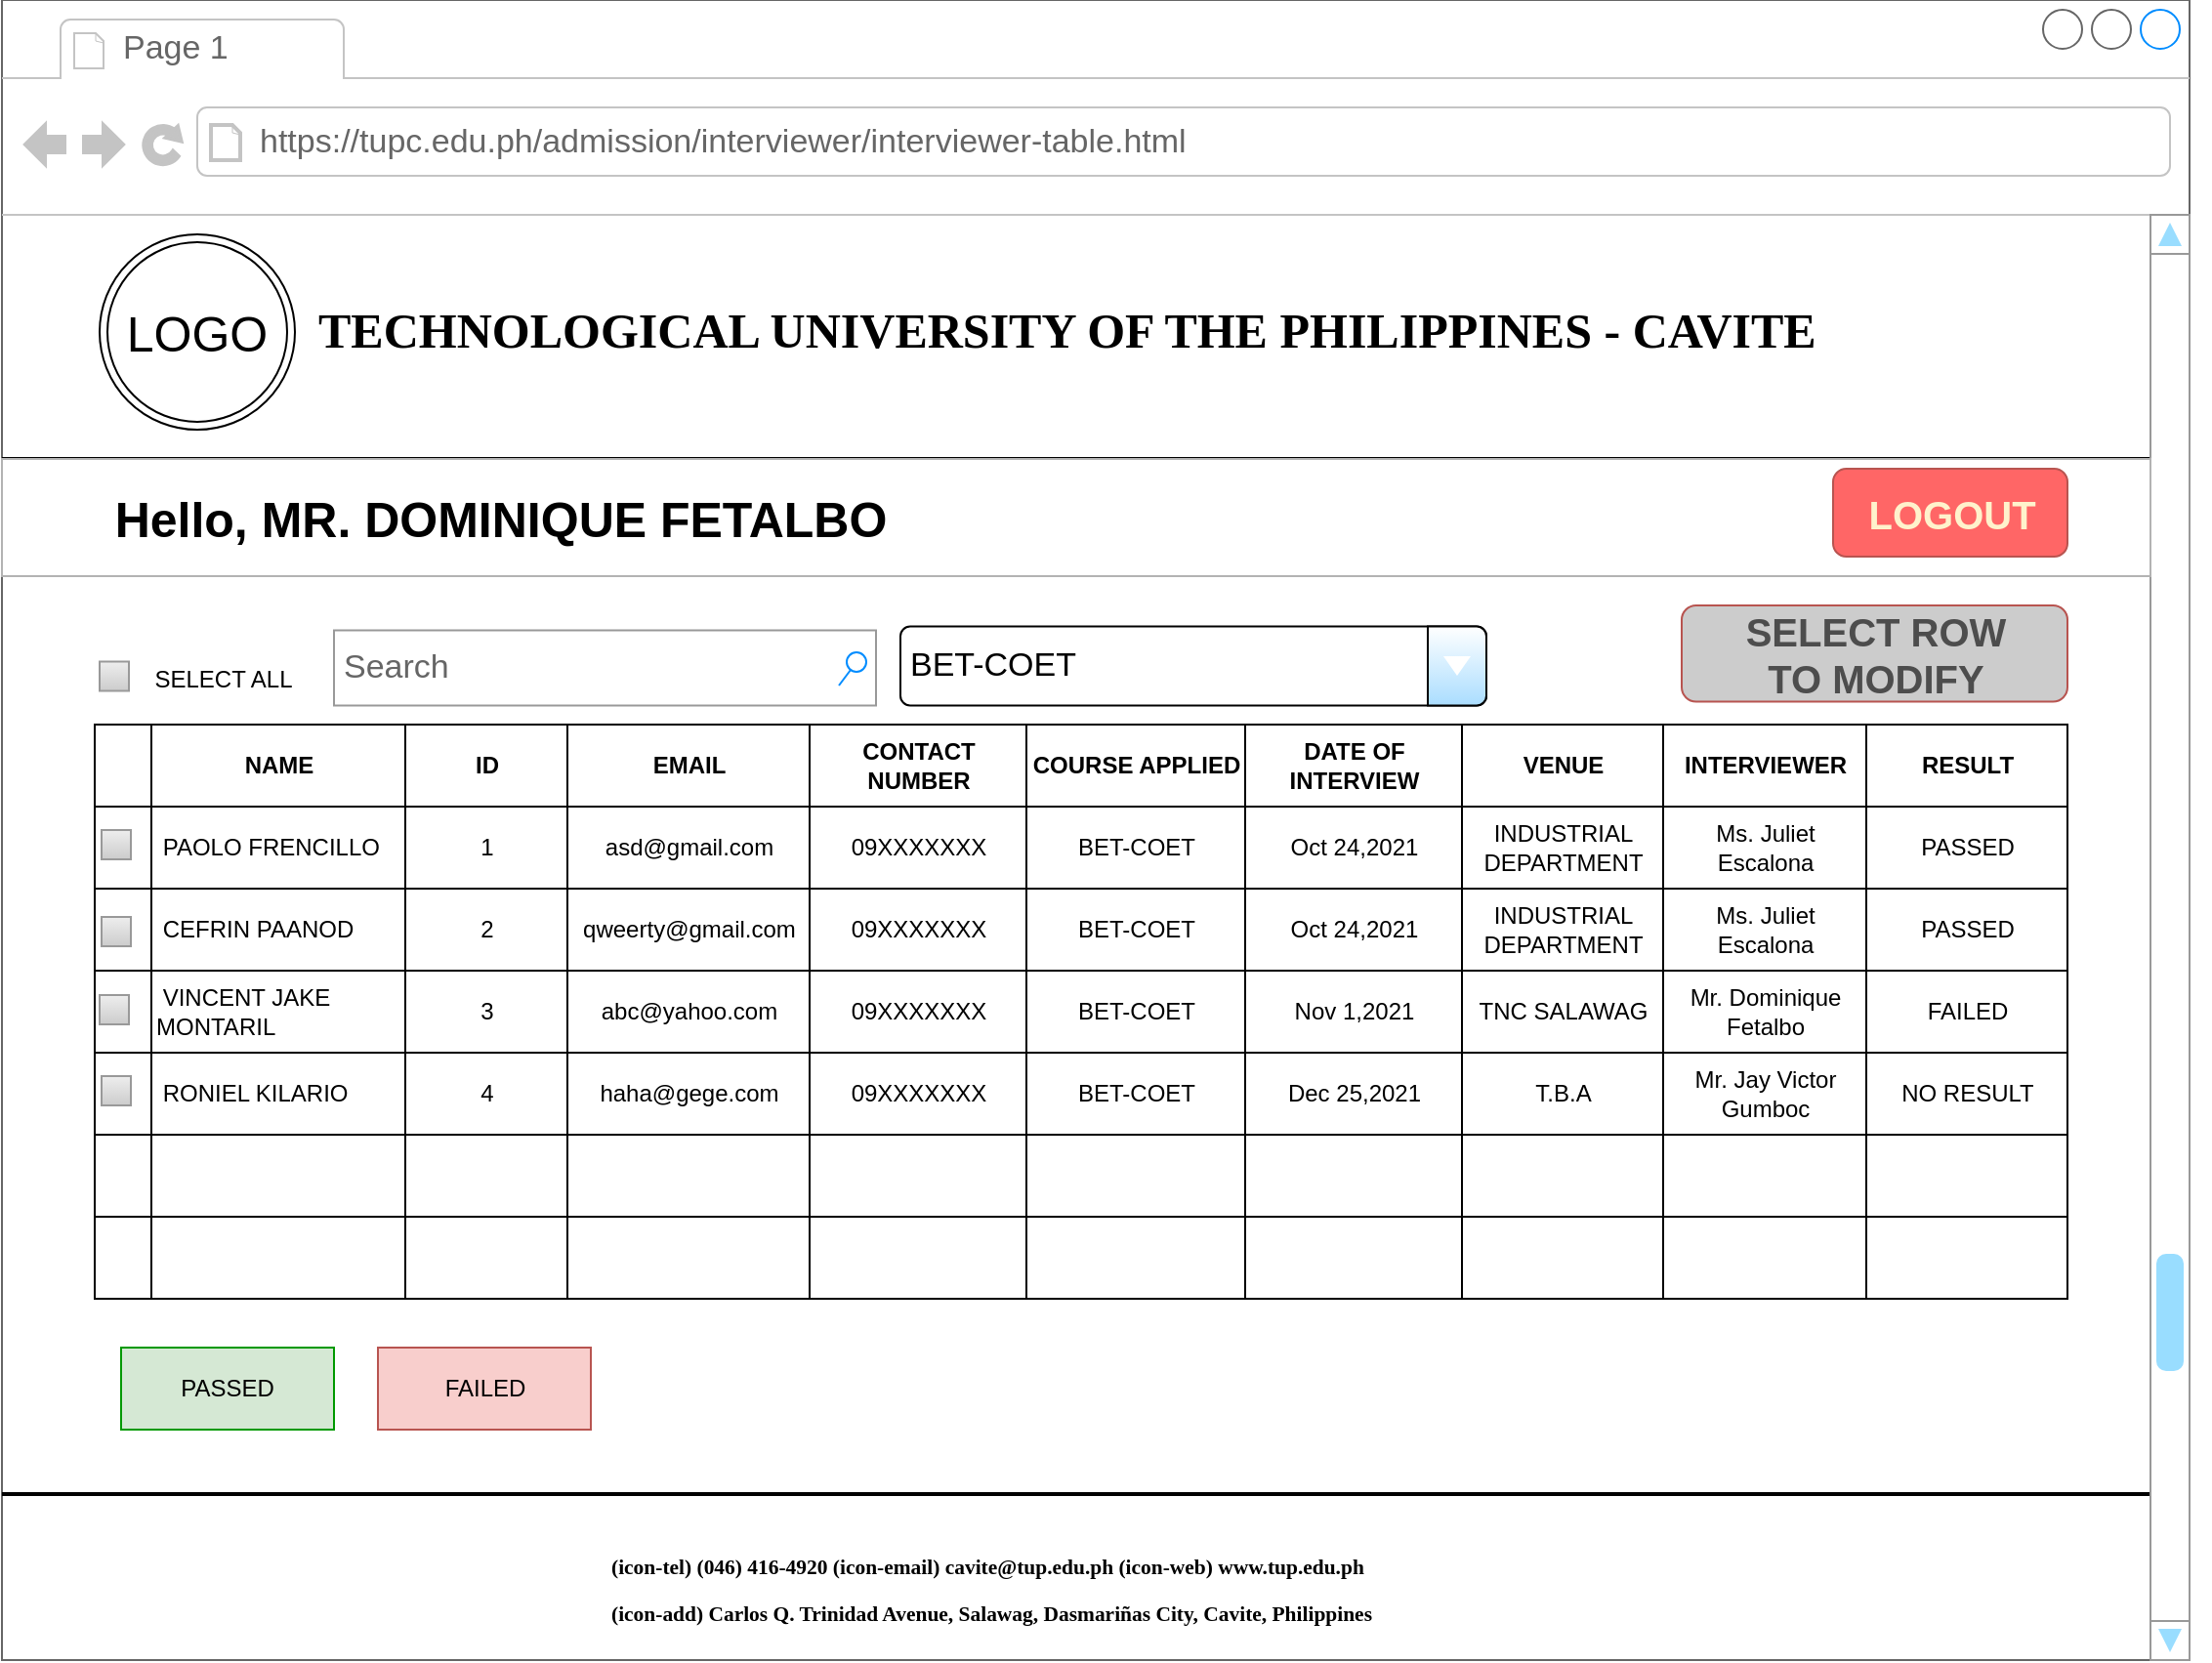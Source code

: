 <mxfile version="15.5.8" type="device"><diagram name="Page-1" id="03018318-947c-dd8e-b7a3-06fadd420f32"><mxGraphModel dx="1240" dy="1507" grid="1" gridSize="10" guides="1" tooltips="1" connect="1" arrows="1" fold="1" page="1" pageScale="1" pageWidth="1100" pageHeight="850" background="none" math="0" shadow="0"><root><mxCell id="0"/><mxCell id="1" parent="0"/><mxCell id="7ib71Nidem4NqmsdStW_-101" value="" style="strokeWidth=1;shadow=0;align=center;html=1;shape=mxgraph.mockup.containers.browserWindow;rSize=0;strokeColor=none;strokeColor2=#008cff;strokeColor3=#c4c4c4;mainText=,;recursiveResize=0;fontSize=25;fillColor=none;" parent="1" vertex="1"><mxGeometry x="1100" y="-850" width="1120" height="850" as="geometry"/></mxCell><mxCell id="7ib71Nidem4NqmsdStW_-102" value="" style="line;strokeWidth=2;html=1;fontSize=25;" parent="7ib71Nidem4NqmsdStW_-101" vertex="1"><mxGeometry y="760" width="1100" height="10" as="geometry"/></mxCell><mxCell id="7ib71Nidem4NqmsdStW_-103" value="Page 1" style="strokeWidth=1;shadow=0;dashed=0;align=center;html=1;shape=mxgraph.mockup.containers.anchor;fontSize=17;fontColor=#666666;align=left;" parent="7ib71Nidem4NqmsdStW_-101" vertex="1"><mxGeometry x="60" y="12" width="110" height="26" as="geometry"/></mxCell><mxCell id="7ib71Nidem4NqmsdStW_-104" value="https://tupc.edu.ph/admission/interviewer/interviewer-table.html" style="strokeWidth=1;shadow=0;dashed=0;align=center;html=1;shape=mxgraph.mockup.containers.anchor;rSize=0;fontSize=17;fontColor=#666666;align=left;" parent="7ib71Nidem4NqmsdStW_-101" vertex="1"><mxGeometry x="130" y="60" width="250" height="26" as="geometry"/></mxCell><mxCell id="7ib71Nidem4NqmsdStW_-105" value="&lt;h1&gt;&lt;b&gt;&lt;font style=&quot;font-size: 25px&quot;&gt;TECHNOLOGICAL UNIVERSITY OF THE PHILIPPINES - CAVITE&lt;/font&gt;&lt;/b&gt;&lt;/h1&gt;" style="text;html=1;points=[];align=left;verticalAlign=top;spacingTop=-4;fontSize=14;fontFamily=Verdana" parent="7ib71Nidem4NqmsdStW_-101" vertex="1"><mxGeometry x="160" y="130" width="540" height="60" as="geometry"/></mxCell><mxCell id="7ib71Nidem4NqmsdStW_-106" value="LOGO" style="ellipse;shape=doubleEllipse;whiteSpace=wrap;html=1;fontSize=25;" parent="7ib71Nidem4NqmsdStW_-101" vertex="1"><mxGeometry x="50" y="120" width="100" height="100" as="geometry"/></mxCell><mxCell id="7ib71Nidem4NqmsdStW_-107" value="" style="line;strokeWidth=2;html=1;fontSize=25;" parent="7ib71Nidem4NqmsdStW_-101" vertex="1"><mxGeometry y="230" width="1100" height="10" as="geometry"/></mxCell><mxCell id="7ib71Nidem4NqmsdStW_-108" value="" style="verticalLabelPosition=bottom;shadow=0;dashed=0;align=center;html=1;verticalAlign=top;strokeWidth=1;shape=mxgraph.mockup.navigation.scrollBar;strokeColor=#999999;barPos=20;fillColor2=#99ddff;strokeColor2=none;direction=north;fontSize=25;" parent="7ib71Nidem4NqmsdStW_-101" vertex="1"><mxGeometry x="1100" y="110" width="30" height="740" as="geometry"/></mxCell><mxCell id="7ib71Nidem4NqmsdStW_-109" value="&lt;span style=&quot;font-family: &amp;#34;euphemia&amp;#34; ; font-size: 10.72px ; font-weight: 700&quot;&gt;(icon-tel) (046) 416-4920 (icon-email) cavite@tup.edu.ph (icon-web) www.tup.edu.ph&lt;br&gt;&lt;/span&gt;&lt;span style=&quot;font-family: &amp;#34;euphemia&amp;#34; ; font-size: 10.72px ; font-weight: 700&quot;&gt;(icon-add) Carlos Q. Trinidad Avenue, Salawag, Dasmariñas City, Cavite, Philippines&lt;/span&gt;&lt;span style=&quot;font-family: &amp;#34;euphemia&amp;#34; ; font-size: 10.72px ; font-weight: 700&quot;&gt;&lt;br&gt;&lt;/span&gt;" style="rounded=0;whiteSpace=wrap;html=1;fontSize=20;strokeWidth=1;fillColor=none;align=left;verticalAlign=top;strokeColor=none;" parent="7ib71Nidem4NqmsdStW_-101" vertex="1"><mxGeometry x="310" y="780" width="480" height="60" as="geometry"/></mxCell><mxCell id="7ib71Nidem4NqmsdStW_-111" value="" style="shape=table;html=1;whiteSpace=wrap;startSize=0;container=1;collapsible=0;childLayout=tableLayout;" parent="7ib71Nidem4NqmsdStW_-101" vertex="1"><mxGeometry x="47.5" y="371" width="1010" height="294" as="geometry"/></mxCell><mxCell id="7ib71Nidem4NqmsdStW_-112" value="" style="shape=partialRectangle;html=1;whiteSpace=wrap;collapsible=0;dropTarget=0;pointerEvents=0;fillColor=none;top=0;left=0;bottom=0;right=0;points=[[0,0.5],[1,0.5]];portConstraint=eastwest;" parent="7ib71Nidem4NqmsdStW_-111" vertex="1"><mxGeometry width="1010" height="42" as="geometry"/></mxCell><mxCell id="7ib71Nidem4NqmsdStW_-113" style="shape=partialRectangle;html=1;whiteSpace=wrap;connectable=0;fillColor=none;top=0;left=0;bottom=0;right=0;overflow=hidden;pointerEvents=1;" parent="7ib71Nidem4NqmsdStW_-112" vertex="1"><mxGeometry width="29" height="42" as="geometry"><mxRectangle width="29" height="42" as="alternateBounds"/></mxGeometry></mxCell><mxCell id="7ib71Nidem4NqmsdStW_-114" value="&lt;b&gt;NAME&lt;/b&gt;" style="shape=partialRectangle;html=1;whiteSpace=wrap;connectable=0;fillColor=none;top=0;left=0;bottom=0;right=0;overflow=hidden;pointerEvents=1;" parent="7ib71Nidem4NqmsdStW_-112" vertex="1"><mxGeometry x="29" width="130" height="42" as="geometry"><mxRectangle width="130" height="42" as="alternateBounds"/></mxGeometry></mxCell><mxCell id="7ib71Nidem4NqmsdStW_-115" value="&lt;b&gt;ID&lt;/b&gt;" style="shape=partialRectangle;html=1;whiteSpace=wrap;connectable=0;fillColor=none;top=0;left=0;bottom=0;right=0;overflow=hidden;pointerEvents=1;" parent="7ib71Nidem4NqmsdStW_-112" vertex="1"><mxGeometry x="159" width="83" height="42" as="geometry"><mxRectangle width="83" height="42" as="alternateBounds"/></mxGeometry></mxCell><mxCell id="7ib71Nidem4NqmsdStW_-116" value="&lt;b&gt;EMAIL&lt;/b&gt;" style="shape=partialRectangle;html=1;whiteSpace=wrap;connectable=0;fillColor=none;top=0;left=0;bottom=0;right=0;overflow=hidden;pointerEvents=1;" parent="7ib71Nidem4NqmsdStW_-112" vertex="1"><mxGeometry x="242" width="124" height="42" as="geometry"><mxRectangle width="124" height="42" as="alternateBounds"/></mxGeometry></mxCell><mxCell id="7ib71Nidem4NqmsdStW_-117" value="&lt;b&gt;CONTACT NUMBER&lt;/b&gt;" style="shape=partialRectangle;html=1;whiteSpace=wrap;connectable=0;fillColor=none;top=0;left=0;bottom=0;right=0;overflow=hidden;pointerEvents=1;" parent="7ib71Nidem4NqmsdStW_-112" vertex="1"><mxGeometry x="366" width="111" height="42" as="geometry"><mxRectangle width="111" height="42" as="alternateBounds"/></mxGeometry></mxCell><mxCell id="7ib71Nidem4NqmsdStW_-118" value="&lt;b&gt;COURSE APPLIED&lt;/b&gt;" style="shape=partialRectangle;html=1;whiteSpace=wrap;connectable=0;fillColor=none;top=0;left=0;bottom=0;right=0;overflow=hidden;pointerEvents=1;" parent="7ib71Nidem4NqmsdStW_-112" vertex="1"><mxGeometry x="477" width="112" height="42" as="geometry"><mxRectangle width="112" height="42" as="alternateBounds"/></mxGeometry></mxCell><mxCell id="7ib71Nidem4NqmsdStW_-119" value="&lt;b&gt;DATE OF INTERVIEW&lt;/b&gt;" style="shape=partialRectangle;html=1;whiteSpace=wrap;connectable=0;fillColor=none;top=0;left=0;bottom=0;right=0;overflow=hidden;pointerEvents=1;" parent="7ib71Nidem4NqmsdStW_-112" vertex="1"><mxGeometry x="589" width="111" height="42" as="geometry"><mxRectangle width="111" height="42" as="alternateBounds"/></mxGeometry></mxCell><mxCell id="7ib71Nidem4NqmsdStW_-120" value="&lt;b&gt;VENUE&lt;/b&gt;" style="shape=partialRectangle;html=1;whiteSpace=wrap;connectable=0;fillColor=none;top=0;left=0;bottom=0;right=0;overflow=hidden;pointerEvents=1;" parent="7ib71Nidem4NqmsdStW_-112" vertex="1"><mxGeometry x="700" width="103" height="42" as="geometry"><mxRectangle width="103" height="42" as="alternateBounds"/></mxGeometry></mxCell><mxCell id="OchbtreBRvhRKaB96C10-1" value="&lt;b&gt;INTERVIEWER&lt;/b&gt;" style="shape=partialRectangle;html=1;whiteSpace=wrap;connectable=0;fillColor=none;top=0;left=0;bottom=0;right=0;overflow=hidden;pointerEvents=1;" parent="7ib71Nidem4NqmsdStW_-112" vertex="1"><mxGeometry x="803" width="104" height="42" as="geometry"><mxRectangle width="104" height="42" as="alternateBounds"/></mxGeometry></mxCell><mxCell id="OchbtreBRvhRKaB96C10-10" value="&lt;b&gt;RESULT&lt;/b&gt;" style="shape=partialRectangle;html=1;whiteSpace=wrap;connectable=0;fillColor=none;top=0;left=0;bottom=0;right=0;overflow=hidden;pointerEvents=1;" parent="7ib71Nidem4NqmsdStW_-112" vertex="1"><mxGeometry x="907" width="103" height="42" as="geometry"><mxRectangle width="103" height="42" as="alternateBounds"/></mxGeometry></mxCell><mxCell id="7ib71Nidem4NqmsdStW_-121" value="" style="shape=partialRectangle;html=1;whiteSpace=wrap;collapsible=0;dropTarget=0;pointerEvents=0;fillColor=none;top=0;left=0;bottom=0;right=0;points=[[0,0.5],[1,0.5]];portConstraint=eastwest;" parent="7ib71Nidem4NqmsdStW_-111" vertex="1"><mxGeometry y="42" width="1010" height="42" as="geometry"/></mxCell><mxCell id="7ib71Nidem4NqmsdStW_-122" style="shape=partialRectangle;html=1;whiteSpace=wrap;connectable=0;fillColor=none;top=0;left=0;bottom=0;right=0;overflow=hidden;pointerEvents=1;align=left;" parent="7ib71Nidem4NqmsdStW_-121" vertex="1"><mxGeometry width="29" height="42" as="geometry"><mxRectangle width="29" height="42" as="alternateBounds"/></mxGeometry></mxCell><mxCell id="7ib71Nidem4NqmsdStW_-123" value="&amp;nbsp;PAOLO FRENCILLO" style="shape=partialRectangle;html=1;whiteSpace=wrap;connectable=0;fillColor=none;top=0;left=0;bottom=0;right=0;overflow=hidden;pointerEvents=1;align=left;" parent="7ib71Nidem4NqmsdStW_-121" vertex="1"><mxGeometry x="29" width="130" height="42" as="geometry"><mxRectangle width="130" height="42" as="alternateBounds"/></mxGeometry></mxCell><mxCell id="7ib71Nidem4NqmsdStW_-124" value="1" style="shape=partialRectangle;html=1;whiteSpace=wrap;connectable=0;fillColor=none;top=0;left=0;bottom=0;right=0;overflow=hidden;pointerEvents=1;" parent="7ib71Nidem4NqmsdStW_-121" vertex="1"><mxGeometry x="159" width="83" height="42" as="geometry"><mxRectangle width="83" height="42" as="alternateBounds"/></mxGeometry></mxCell><mxCell id="7ib71Nidem4NqmsdStW_-125" value="asd@gmail.com" style="shape=partialRectangle;html=1;whiteSpace=wrap;connectable=0;fillColor=none;top=0;left=0;bottom=0;right=0;overflow=hidden;pointerEvents=1;" parent="7ib71Nidem4NqmsdStW_-121" vertex="1"><mxGeometry x="242" width="124" height="42" as="geometry"><mxRectangle width="124" height="42" as="alternateBounds"/></mxGeometry></mxCell><mxCell id="7ib71Nidem4NqmsdStW_-126" value="09XXXXXXX" style="shape=partialRectangle;html=1;whiteSpace=wrap;connectable=0;fillColor=none;top=0;left=0;bottom=0;right=0;overflow=hidden;pointerEvents=1;" parent="7ib71Nidem4NqmsdStW_-121" vertex="1"><mxGeometry x="366" width="111" height="42" as="geometry"><mxRectangle width="111" height="42" as="alternateBounds"/></mxGeometry></mxCell><mxCell id="7ib71Nidem4NqmsdStW_-127" value="BET-COET" style="shape=partialRectangle;html=1;whiteSpace=wrap;connectable=0;fillColor=none;top=0;left=0;bottom=0;right=0;overflow=hidden;pointerEvents=1;" parent="7ib71Nidem4NqmsdStW_-121" vertex="1"><mxGeometry x="477" width="112" height="42" as="geometry"><mxRectangle width="112" height="42" as="alternateBounds"/></mxGeometry></mxCell><mxCell id="7ib71Nidem4NqmsdStW_-128" value="Oct 24,2021" style="shape=partialRectangle;html=1;whiteSpace=wrap;connectable=0;fillColor=none;top=0;left=0;bottom=0;right=0;overflow=hidden;pointerEvents=1;" parent="7ib71Nidem4NqmsdStW_-121" vertex="1"><mxGeometry x="589" width="111" height="42" as="geometry"><mxRectangle width="111" height="42" as="alternateBounds"/></mxGeometry></mxCell><mxCell id="7ib71Nidem4NqmsdStW_-129" value="INDUSTRIAL DEPARTMENT" style="shape=partialRectangle;html=1;whiteSpace=wrap;connectable=0;fillColor=none;top=0;left=0;bottom=0;right=0;overflow=hidden;pointerEvents=1;" parent="7ib71Nidem4NqmsdStW_-121" vertex="1"><mxGeometry x="700" width="103" height="42" as="geometry"><mxRectangle width="103" height="42" as="alternateBounds"/></mxGeometry></mxCell><mxCell id="OchbtreBRvhRKaB96C10-2" value="Ms. Juliet Escalona" style="shape=partialRectangle;html=1;whiteSpace=wrap;connectable=0;fillColor=none;top=0;left=0;bottom=0;right=0;overflow=hidden;pointerEvents=1;" parent="7ib71Nidem4NqmsdStW_-121" vertex="1"><mxGeometry x="803" width="104" height="42" as="geometry"><mxRectangle width="104" height="42" as="alternateBounds"/></mxGeometry></mxCell><mxCell id="OchbtreBRvhRKaB96C10-11" value="&lt;span&gt;PASSED&lt;/span&gt;" style="shape=partialRectangle;html=1;whiteSpace=wrap;connectable=0;fillColor=none;top=0;left=0;bottom=0;right=0;overflow=hidden;pointerEvents=1;" parent="7ib71Nidem4NqmsdStW_-121" vertex="1"><mxGeometry x="907" width="103" height="42" as="geometry"><mxRectangle width="103" height="42" as="alternateBounds"/></mxGeometry></mxCell><mxCell id="7ib71Nidem4NqmsdStW_-130" value="" style="shape=partialRectangle;html=1;whiteSpace=wrap;collapsible=0;dropTarget=0;pointerEvents=0;fillColor=none;top=0;left=0;bottom=0;right=0;points=[[0,0.5],[1,0.5]];portConstraint=eastwest;" parent="7ib71Nidem4NqmsdStW_-111" vertex="1"><mxGeometry y="84" width="1010" height="42" as="geometry"/></mxCell><mxCell id="7ib71Nidem4NqmsdStW_-131" style="shape=partialRectangle;html=1;whiteSpace=wrap;connectable=0;fillColor=none;top=0;left=0;bottom=0;right=0;overflow=hidden;pointerEvents=1;align=left;" parent="7ib71Nidem4NqmsdStW_-130" vertex="1"><mxGeometry width="29" height="42" as="geometry"><mxRectangle width="29" height="42" as="alternateBounds"/></mxGeometry></mxCell><mxCell id="7ib71Nidem4NqmsdStW_-132" value="&amp;nbsp;CEFRIN PAANOD" style="shape=partialRectangle;html=1;whiteSpace=wrap;connectable=0;fillColor=none;top=0;left=0;bottom=0;right=0;overflow=hidden;pointerEvents=1;align=left;" parent="7ib71Nidem4NqmsdStW_-130" vertex="1"><mxGeometry x="29" width="130" height="42" as="geometry"><mxRectangle width="130" height="42" as="alternateBounds"/></mxGeometry></mxCell><mxCell id="7ib71Nidem4NqmsdStW_-133" value="2" style="shape=partialRectangle;html=1;whiteSpace=wrap;connectable=0;fillColor=none;top=0;left=0;bottom=0;right=0;overflow=hidden;pointerEvents=1;" parent="7ib71Nidem4NqmsdStW_-130" vertex="1"><mxGeometry x="159" width="83" height="42" as="geometry"><mxRectangle width="83" height="42" as="alternateBounds"/></mxGeometry></mxCell><mxCell id="7ib71Nidem4NqmsdStW_-134" value="qweerty@gmail.com" style="shape=partialRectangle;html=1;whiteSpace=wrap;connectable=0;fillColor=none;top=0;left=0;bottom=0;right=0;overflow=hidden;pointerEvents=1;" parent="7ib71Nidem4NqmsdStW_-130" vertex="1"><mxGeometry x="242" width="124" height="42" as="geometry"><mxRectangle width="124" height="42" as="alternateBounds"/></mxGeometry></mxCell><mxCell id="7ib71Nidem4NqmsdStW_-135" value="09XXXXXXX" style="shape=partialRectangle;html=1;whiteSpace=wrap;connectable=0;fillColor=none;top=0;left=0;bottom=0;right=0;overflow=hidden;pointerEvents=1;" parent="7ib71Nidem4NqmsdStW_-130" vertex="1"><mxGeometry x="366" width="111" height="42" as="geometry"><mxRectangle width="111" height="42" as="alternateBounds"/></mxGeometry></mxCell><mxCell id="7ib71Nidem4NqmsdStW_-136" value="BET-COET" style="shape=partialRectangle;html=1;whiteSpace=wrap;connectable=0;fillColor=none;top=0;left=0;bottom=0;right=0;overflow=hidden;pointerEvents=1;" parent="7ib71Nidem4NqmsdStW_-130" vertex="1"><mxGeometry x="477" width="112" height="42" as="geometry"><mxRectangle width="112" height="42" as="alternateBounds"/></mxGeometry></mxCell><mxCell id="7ib71Nidem4NqmsdStW_-137" value="Oct 24,2021" style="shape=partialRectangle;html=1;whiteSpace=wrap;connectable=0;fillColor=none;top=0;left=0;bottom=0;right=0;overflow=hidden;pointerEvents=1;" parent="7ib71Nidem4NqmsdStW_-130" vertex="1"><mxGeometry x="589" width="111" height="42" as="geometry"><mxRectangle width="111" height="42" as="alternateBounds"/></mxGeometry></mxCell><mxCell id="7ib71Nidem4NqmsdStW_-138" value="INDUSTRIAL DEPARTMENT" style="shape=partialRectangle;html=1;whiteSpace=wrap;connectable=0;fillColor=none;top=0;left=0;bottom=0;right=0;overflow=hidden;pointerEvents=1;" parent="7ib71Nidem4NqmsdStW_-130" vertex="1"><mxGeometry x="700" width="103" height="42" as="geometry"><mxRectangle width="103" height="42" as="alternateBounds"/></mxGeometry></mxCell><mxCell id="OchbtreBRvhRKaB96C10-3" value="Ms. Juliet Escalona" style="shape=partialRectangle;html=1;whiteSpace=wrap;connectable=0;fillColor=none;top=0;left=0;bottom=0;right=0;overflow=hidden;pointerEvents=1;" parent="7ib71Nidem4NqmsdStW_-130" vertex="1"><mxGeometry x="803" width="104" height="42" as="geometry"><mxRectangle width="104" height="42" as="alternateBounds"/></mxGeometry></mxCell><mxCell id="OchbtreBRvhRKaB96C10-12" value="PASSED" style="shape=partialRectangle;html=1;whiteSpace=wrap;connectable=0;fillColor=none;top=0;left=0;bottom=0;right=0;overflow=hidden;pointerEvents=1;" parent="7ib71Nidem4NqmsdStW_-130" vertex="1"><mxGeometry x="907" width="103" height="42" as="geometry"><mxRectangle width="103" height="42" as="alternateBounds"/></mxGeometry></mxCell><mxCell id="7ib71Nidem4NqmsdStW_-139" style="shape=partialRectangle;html=1;whiteSpace=wrap;collapsible=0;dropTarget=0;pointerEvents=0;fillColor=none;top=0;left=0;bottom=0;right=0;points=[[0,0.5],[1,0.5]];portConstraint=eastwest;" parent="7ib71Nidem4NqmsdStW_-111" vertex="1"><mxGeometry y="126" width="1010" height="42" as="geometry"/></mxCell><mxCell id="7ib71Nidem4NqmsdStW_-140" style="shape=partialRectangle;html=1;whiteSpace=wrap;connectable=0;fillColor=none;top=0;left=0;bottom=0;right=0;overflow=hidden;pointerEvents=1;align=left;" parent="7ib71Nidem4NqmsdStW_-139" vertex="1"><mxGeometry width="29" height="42" as="geometry"><mxRectangle width="29" height="42" as="alternateBounds"/></mxGeometry></mxCell><mxCell id="7ib71Nidem4NqmsdStW_-141" value="&amp;nbsp;VINCENT JAKE MONTARIL" style="shape=partialRectangle;html=1;whiteSpace=wrap;connectable=0;fillColor=none;top=0;left=0;bottom=0;right=0;overflow=hidden;pointerEvents=1;align=left;" parent="7ib71Nidem4NqmsdStW_-139" vertex="1"><mxGeometry x="29" width="130" height="42" as="geometry"><mxRectangle width="130" height="42" as="alternateBounds"/></mxGeometry></mxCell><mxCell id="7ib71Nidem4NqmsdStW_-142" value="3" style="shape=partialRectangle;html=1;whiteSpace=wrap;connectable=0;fillColor=none;top=0;left=0;bottom=0;right=0;overflow=hidden;pointerEvents=1;" parent="7ib71Nidem4NqmsdStW_-139" vertex="1"><mxGeometry x="159" width="83" height="42" as="geometry"><mxRectangle width="83" height="42" as="alternateBounds"/></mxGeometry></mxCell><mxCell id="7ib71Nidem4NqmsdStW_-143" value="abc@yahoo.com" style="shape=partialRectangle;html=1;whiteSpace=wrap;connectable=0;fillColor=none;top=0;left=0;bottom=0;right=0;overflow=hidden;pointerEvents=1;" parent="7ib71Nidem4NqmsdStW_-139" vertex="1"><mxGeometry x="242" width="124" height="42" as="geometry"><mxRectangle width="124" height="42" as="alternateBounds"/></mxGeometry></mxCell><mxCell id="7ib71Nidem4NqmsdStW_-144" value="09XXXXXXX" style="shape=partialRectangle;html=1;whiteSpace=wrap;connectable=0;fillColor=none;top=0;left=0;bottom=0;right=0;overflow=hidden;pointerEvents=1;" parent="7ib71Nidem4NqmsdStW_-139" vertex="1"><mxGeometry x="366" width="111" height="42" as="geometry"><mxRectangle width="111" height="42" as="alternateBounds"/></mxGeometry></mxCell><mxCell id="7ib71Nidem4NqmsdStW_-145" value="BET-COET" style="shape=partialRectangle;html=1;whiteSpace=wrap;connectable=0;fillColor=none;top=0;left=0;bottom=0;right=0;overflow=hidden;pointerEvents=1;" parent="7ib71Nidem4NqmsdStW_-139" vertex="1"><mxGeometry x="477" width="112" height="42" as="geometry"><mxRectangle width="112" height="42" as="alternateBounds"/></mxGeometry></mxCell><mxCell id="7ib71Nidem4NqmsdStW_-146" value="&lt;span&gt;Nov 1,2021&lt;/span&gt;" style="shape=partialRectangle;html=1;whiteSpace=wrap;connectable=0;fillColor=none;top=0;left=0;bottom=0;right=0;overflow=hidden;pointerEvents=1;" parent="7ib71Nidem4NqmsdStW_-139" vertex="1"><mxGeometry x="589" width="111" height="42" as="geometry"><mxRectangle width="111" height="42" as="alternateBounds"/></mxGeometry></mxCell><mxCell id="7ib71Nidem4NqmsdStW_-147" value="TNC SALAWAG" style="shape=partialRectangle;html=1;whiteSpace=wrap;connectable=0;fillColor=none;top=0;left=0;bottom=0;right=0;overflow=hidden;pointerEvents=1;" parent="7ib71Nidem4NqmsdStW_-139" vertex="1"><mxGeometry x="700" width="103" height="42" as="geometry"><mxRectangle width="103" height="42" as="alternateBounds"/></mxGeometry></mxCell><mxCell id="OchbtreBRvhRKaB96C10-4" value="Mr. Dominique Fetalbo" style="shape=partialRectangle;html=1;whiteSpace=wrap;connectable=0;fillColor=none;top=0;left=0;bottom=0;right=0;overflow=hidden;pointerEvents=1;" parent="7ib71Nidem4NqmsdStW_-139" vertex="1"><mxGeometry x="803" width="104" height="42" as="geometry"><mxRectangle width="104" height="42" as="alternateBounds"/></mxGeometry></mxCell><mxCell id="OchbtreBRvhRKaB96C10-13" value="&lt;span&gt;FAILED&lt;/span&gt;" style="shape=partialRectangle;html=1;whiteSpace=wrap;connectable=0;fillColor=none;top=0;left=0;bottom=0;right=0;overflow=hidden;pointerEvents=1;" parent="7ib71Nidem4NqmsdStW_-139" vertex="1"><mxGeometry x="907" width="103" height="42" as="geometry"><mxRectangle width="103" height="42" as="alternateBounds"/></mxGeometry></mxCell><mxCell id="7ib71Nidem4NqmsdStW_-148" style="shape=partialRectangle;html=1;whiteSpace=wrap;collapsible=0;dropTarget=0;pointerEvents=0;fillColor=none;top=0;left=0;bottom=0;right=0;points=[[0,0.5],[1,0.5]];portConstraint=eastwest;" parent="7ib71Nidem4NqmsdStW_-111" vertex="1"><mxGeometry y="168" width="1010" height="42" as="geometry"/></mxCell><mxCell id="7ib71Nidem4NqmsdStW_-149" style="shape=partialRectangle;html=1;whiteSpace=wrap;connectable=0;fillColor=none;top=0;left=0;bottom=0;right=0;overflow=hidden;pointerEvents=1;" parent="7ib71Nidem4NqmsdStW_-148" vertex="1"><mxGeometry width="29" height="42" as="geometry"><mxRectangle width="29" height="42" as="alternateBounds"/></mxGeometry></mxCell><mxCell id="7ib71Nidem4NqmsdStW_-150" value="&amp;nbsp;RONIEL KILARIO" style="shape=partialRectangle;html=1;whiteSpace=wrap;connectable=0;fillColor=none;top=0;left=0;bottom=0;right=0;overflow=hidden;pointerEvents=1;align=left;" parent="7ib71Nidem4NqmsdStW_-148" vertex="1"><mxGeometry x="29" width="130" height="42" as="geometry"><mxRectangle width="130" height="42" as="alternateBounds"/></mxGeometry></mxCell><mxCell id="7ib71Nidem4NqmsdStW_-151" value="4" style="shape=partialRectangle;html=1;whiteSpace=wrap;connectable=0;fillColor=none;top=0;left=0;bottom=0;right=0;overflow=hidden;pointerEvents=1;" parent="7ib71Nidem4NqmsdStW_-148" vertex="1"><mxGeometry x="159" width="83" height="42" as="geometry"><mxRectangle width="83" height="42" as="alternateBounds"/></mxGeometry></mxCell><mxCell id="7ib71Nidem4NqmsdStW_-152" value="haha@gege.com" style="shape=partialRectangle;html=1;whiteSpace=wrap;connectable=0;fillColor=none;top=0;left=0;bottom=0;right=0;overflow=hidden;pointerEvents=1;" parent="7ib71Nidem4NqmsdStW_-148" vertex="1"><mxGeometry x="242" width="124" height="42" as="geometry"><mxRectangle width="124" height="42" as="alternateBounds"/></mxGeometry></mxCell><mxCell id="7ib71Nidem4NqmsdStW_-153" value="09XXXXXXX" style="shape=partialRectangle;html=1;whiteSpace=wrap;connectable=0;fillColor=none;top=0;left=0;bottom=0;right=0;overflow=hidden;pointerEvents=1;" parent="7ib71Nidem4NqmsdStW_-148" vertex="1"><mxGeometry x="366" width="111" height="42" as="geometry"><mxRectangle width="111" height="42" as="alternateBounds"/></mxGeometry></mxCell><mxCell id="7ib71Nidem4NqmsdStW_-154" value="BET-COET" style="shape=partialRectangle;html=1;whiteSpace=wrap;connectable=0;fillColor=none;top=0;left=0;bottom=0;right=0;overflow=hidden;pointerEvents=1;" parent="7ib71Nidem4NqmsdStW_-148" vertex="1"><mxGeometry x="477" width="112" height="42" as="geometry"><mxRectangle width="112" height="42" as="alternateBounds"/></mxGeometry></mxCell><mxCell id="7ib71Nidem4NqmsdStW_-155" value="Dec 25,2021" style="shape=partialRectangle;html=1;whiteSpace=wrap;connectable=0;fillColor=none;top=0;left=0;bottom=0;right=0;overflow=hidden;pointerEvents=1;" parent="7ib71Nidem4NqmsdStW_-148" vertex="1"><mxGeometry x="589" width="111" height="42" as="geometry"><mxRectangle width="111" height="42" as="alternateBounds"/></mxGeometry></mxCell><mxCell id="7ib71Nidem4NqmsdStW_-156" value="T.B.A" style="shape=partialRectangle;html=1;whiteSpace=wrap;connectable=0;fillColor=none;top=0;left=0;bottom=0;right=0;overflow=hidden;pointerEvents=1;" parent="7ib71Nidem4NqmsdStW_-148" vertex="1"><mxGeometry x="700" width="103" height="42" as="geometry"><mxRectangle width="103" height="42" as="alternateBounds"/></mxGeometry></mxCell><mxCell id="OchbtreBRvhRKaB96C10-5" value="Mr. Jay Victor Gumboc" style="shape=partialRectangle;html=1;whiteSpace=wrap;connectable=0;fillColor=none;top=0;left=0;bottom=0;right=0;overflow=hidden;pointerEvents=1;" parent="7ib71Nidem4NqmsdStW_-148" vertex="1"><mxGeometry x="803" width="104" height="42" as="geometry"><mxRectangle width="104" height="42" as="alternateBounds"/></mxGeometry></mxCell><mxCell id="OchbtreBRvhRKaB96C10-14" value="&lt;span&gt;NO RESULT&lt;/span&gt;" style="shape=partialRectangle;html=1;whiteSpace=wrap;connectable=0;fillColor=none;top=0;left=0;bottom=0;right=0;overflow=hidden;pointerEvents=1;" parent="7ib71Nidem4NqmsdStW_-148" vertex="1"><mxGeometry x="907" width="103" height="42" as="geometry"><mxRectangle width="103" height="42" as="alternateBounds"/></mxGeometry></mxCell><mxCell id="7ib71Nidem4NqmsdStW_-157" style="shape=partialRectangle;html=1;whiteSpace=wrap;collapsible=0;dropTarget=0;pointerEvents=0;fillColor=none;top=0;left=0;bottom=0;right=0;points=[[0,0.5],[1,0.5]];portConstraint=eastwest;" parent="7ib71Nidem4NqmsdStW_-111" vertex="1"><mxGeometry y="210" width="1010" height="42" as="geometry"/></mxCell><mxCell id="7ib71Nidem4NqmsdStW_-158" style="shape=partialRectangle;html=1;whiteSpace=wrap;connectable=0;fillColor=none;top=0;left=0;bottom=0;right=0;overflow=hidden;pointerEvents=1;" parent="7ib71Nidem4NqmsdStW_-157" vertex="1"><mxGeometry width="29" height="42" as="geometry"><mxRectangle width="29" height="42" as="alternateBounds"/></mxGeometry></mxCell><mxCell id="7ib71Nidem4NqmsdStW_-159" style="shape=partialRectangle;html=1;whiteSpace=wrap;connectable=0;fillColor=none;top=0;left=0;bottom=0;right=0;overflow=hidden;pointerEvents=1;" parent="7ib71Nidem4NqmsdStW_-157" vertex="1"><mxGeometry x="29" width="130" height="42" as="geometry"><mxRectangle width="130" height="42" as="alternateBounds"/></mxGeometry></mxCell><mxCell id="7ib71Nidem4NqmsdStW_-160" style="shape=partialRectangle;html=1;whiteSpace=wrap;connectable=0;fillColor=none;top=0;left=0;bottom=0;right=0;overflow=hidden;pointerEvents=1;" parent="7ib71Nidem4NqmsdStW_-157" vertex="1"><mxGeometry x="159" width="83" height="42" as="geometry"><mxRectangle width="83" height="42" as="alternateBounds"/></mxGeometry></mxCell><mxCell id="7ib71Nidem4NqmsdStW_-161" style="shape=partialRectangle;html=1;whiteSpace=wrap;connectable=0;fillColor=none;top=0;left=0;bottom=0;right=0;overflow=hidden;pointerEvents=1;" parent="7ib71Nidem4NqmsdStW_-157" vertex="1"><mxGeometry x="242" width="124" height="42" as="geometry"><mxRectangle width="124" height="42" as="alternateBounds"/></mxGeometry></mxCell><mxCell id="7ib71Nidem4NqmsdStW_-162" style="shape=partialRectangle;html=1;whiteSpace=wrap;connectable=0;fillColor=none;top=0;left=0;bottom=0;right=0;overflow=hidden;pointerEvents=1;" parent="7ib71Nidem4NqmsdStW_-157" vertex="1"><mxGeometry x="366" width="111" height="42" as="geometry"><mxRectangle width="111" height="42" as="alternateBounds"/></mxGeometry></mxCell><mxCell id="7ib71Nidem4NqmsdStW_-163" style="shape=partialRectangle;html=1;whiteSpace=wrap;connectable=0;fillColor=none;top=0;left=0;bottom=0;right=0;overflow=hidden;pointerEvents=1;" parent="7ib71Nidem4NqmsdStW_-157" vertex="1"><mxGeometry x="477" width="112" height="42" as="geometry"><mxRectangle width="112" height="42" as="alternateBounds"/></mxGeometry></mxCell><mxCell id="7ib71Nidem4NqmsdStW_-164" style="shape=partialRectangle;html=1;whiteSpace=wrap;connectable=0;fillColor=none;top=0;left=0;bottom=0;right=0;overflow=hidden;pointerEvents=1;" parent="7ib71Nidem4NqmsdStW_-157" vertex="1"><mxGeometry x="589" width="111" height="42" as="geometry"><mxRectangle width="111" height="42" as="alternateBounds"/></mxGeometry></mxCell><mxCell id="7ib71Nidem4NqmsdStW_-165" style="shape=partialRectangle;html=1;whiteSpace=wrap;connectable=0;fillColor=none;top=0;left=0;bottom=0;right=0;overflow=hidden;pointerEvents=1;" parent="7ib71Nidem4NqmsdStW_-157" vertex="1"><mxGeometry x="700" width="103" height="42" as="geometry"><mxRectangle width="103" height="42" as="alternateBounds"/></mxGeometry></mxCell><mxCell id="OchbtreBRvhRKaB96C10-6" style="shape=partialRectangle;html=1;whiteSpace=wrap;connectable=0;fillColor=none;top=0;left=0;bottom=0;right=0;overflow=hidden;pointerEvents=1;" parent="7ib71Nidem4NqmsdStW_-157" vertex="1"><mxGeometry x="803" width="104" height="42" as="geometry"><mxRectangle width="104" height="42" as="alternateBounds"/></mxGeometry></mxCell><mxCell id="OchbtreBRvhRKaB96C10-15" style="shape=partialRectangle;html=1;whiteSpace=wrap;connectable=0;fillColor=none;top=0;left=0;bottom=0;right=0;overflow=hidden;pointerEvents=1;" parent="7ib71Nidem4NqmsdStW_-157" vertex="1"><mxGeometry x="907" width="103" height="42" as="geometry"><mxRectangle width="103" height="42" as="alternateBounds"/></mxGeometry></mxCell><mxCell id="7ib71Nidem4NqmsdStW_-166" style="shape=partialRectangle;html=1;whiteSpace=wrap;collapsible=0;dropTarget=0;pointerEvents=0;fillColor=none;top=0;left=0;bottom=0;right=0;points=[[0,0.5],[1,0.5]];portConstraint=eastwest;" parent="7ib71Nidem4NqmsdStW_-111" vertex="1"><mxGeometry y="252" width="1010" height="42" as="geometry"/></mxCell><mxCell id="7ib71Nidem4NqmsdStW_-167" style="shape=partialRectangle;html=1;whiteSpace=wrap;connectable=0;fillColor=none;top=0;left=0;bottom=0;right=0;overflow=hidden;pointerEvents=1;" parent="7ib71Nidem4NqmsdStW_-166" vertex="1"><mxGeometry width="29" height="42" as="geometry"><mxRectangle width="29" height="42" as="alternateBounds"/></mxGeometry></mxCell><mxCell id="7ib71Nidem4NqmsdStW_-168" style="shape=partialRectangle;html=1;whiteSpace=wrap;connectable=0;fillColor=none;top=0;left=0;bottom=0;right=0;overflow=hidden;pointerEvents=1;" parent="7ib71Nidem4NqmsdStW_-166" vertex="1"><mxGeometry x="29" width="130" height="42" as="geometry"><mxRectangle width="130" height="42" as="alternateBounds"/></mxGeometry></mxCell><mxCell id="7ib71Nidem4NqmsdStW_-169" style="shape=partialRectangle;html=1;whiteSpace=wrap;connectable=0;fillColor=none;top=0;left=0;bottom=0;right=0;overflow=hidden;pointerEvents=1;" parent="7ib71Nidem4NqmsdStW_-166" vertex="1"><mxGeometry x="159" width="83" height="42" as="geometry"><mxRectangle width="83" height="42" as="alternateBounds"/></mxGeometry></mxCell><mxCell id="7ib71Nidem4NqmsdStW_-170" style="shape=partialRectangle;html=1;whiteSpace=wrap;connectable=0;fillColor=none;top=0;left=0;bottom=0;right=0;overflow=hidden;pointerEvents=1;" parent="7ib71Nidem4NqmsdStW_-166" vertex="1"><mxGeometry x="242" width="124" height="42" as="geometry"><mxRectangle width="124" height="42" as="alternateBounds"/></mxGeometry></mxCell><mxCell id="7ib71Nidem4NqmsdStW_-171" style="shape=partialRectangle;html=1;whiteSpace=wrap;connectable=0;fillColor=none;top=0;left=0;bottom=0;right=0;overflow=hidden;pointerEvents=1;" parent="7ib71Nidem4NqmsdStW_-166" vertex="1"><mxGeometry x="366" width="111" height="42" as="geometry"><mxRectangle width="111" height="42" as="alternateBounds"/></mxGeometry></mxCell><mxCell id="7ib71Nidem4NqmsdStW_-172" style="shape=partialRectangle;html=1;whiteSpace=wrap;connectable=0;fillColor=none;top=0;left=0;bottom=0;right=0;overflow=hidden;pointerEvents=1;" parent="7ib71Nidem4NqmsdStW_-166" vertex="1"><mxGeometry x="477" width="112" height="42" as="geometry"><mxRectangle width="112" height="42" as="alternateBounds"/></mxGeometry></mxCell><mxCell id="7ib71Nidem4NqmsdStW_-173" style="shape=partialRectangle;html=1;whiteSpace=wrap;connectable=0;fillColor=none;top=0;left=0;bottom=0;right=0;overflow=hidden;pointerEvents=1;" parent="7ib71Nidem4NqmsdStW_-166" vertex="1"><mxGeometry x="589" width="111" height="42" as="geometry"><mxRectangle width="111" height="42" as="alternateBounds"/></mxGeometry></mxCell><mxCell id="7ib71Nidem4NqmsdStW_-174" style="shape=partialRectangle;html=1;whiteSpace=wrap;connectable=0;fillColor=none;top=0;left=0;bottom=0;right=0;overflow=hidden;pointerEvents=1;" parent="7ib71Nidem4NqmsdStW_-166" vertex="1"><mxGeometry x="700" width="103" height="42" as="geometry"><mxRectangle width="103" height="42" as="alternateBounds"/></mxGeometry></mxCell><mxCell id="OchbtreBRvhRKaB96C10-7" style="shape=partialRectangle;html=1;whiteSpace=wrap;connectable=0;fillColor=none;top=0;left=0;bottom=0;right=0;overflow=hidden;pointerEvents=1;" parent="7ib71Nidem4NqmsdStW_-166" vertex="1"><mxGeometry x="803" width="104" height="42" as="geometry"><mxRectangle width="104" height="42" as="alternateBounds"/></mxGeometry></mxCell><mxCell id="OchbtreBRvhRKaB96C10-16" style="shape=partialRectangle;html=1;whiteSpace=wrap;connectable=0;fillColor=none;top=0;left=0;bottom=0;right=0;overflow=hidden;pointerEvents=1;" parent="7ib71Nidem4NqmsdStW_-166" vertex="1"><mxGeometry x="907" width="103" height="42" as="geometry"><mxRectangle width="103" height="42" as="alternateBounds"/></mxGeometry></mxCell><mxCell id="7ib71Nidem4NqmsdStW_-193" value="PASSED" style="rounded=0;whiteSpace=wrap;html=1;align=center;fillColor=#d5e8d4;strokeColor=#009900;" parent="7ib71Nidem4NqmsdStW_-101" vertex="1"><mxGeometry x="61" y="690" width="109" height="42" as="geometry"/></mxCell><mxCell id="7ib71Nidem4NqmsdStW_-194" value="FAILED" style="rounded=0;whiteSpace=wrap;html=1;align=center;fillColor=#f8cecc;strokeColor=#b85450;" parent="7ib71Nidem4NqmsdStW_-101" vertex="1"><mxGeometry x="192.5" y="690" width="109" height="42" as="geometry"/></mxCell><mxCell id="7ib71Nidem4NqmsdStW_-195" value="&lt;font style=&quot;font-size: 12px ; font-weight: normal&quot;&gt;SELECT ALL&lt;/font&gt;" style="text;html=1;strokeColor=none;fillColor=none;align=center;verticalAlign=middle;whiteSpace=wrap;rounded=0;fontSize=18;fontStyle=1" parent="7ib71Nidem4NqmsdStW_-101" vertex="1"><mxGeometry x="75.5" y="331.25" width="74.5" height="30" as="geometry"/></mxCell><mxCell id="7ib71Nidem4NqmsdStW_-196" value="" style="strokeWidth=1;shadow=0;dashed=0;align=center;html=1;shape=mxgraph.mockup.forms.rrect;rSize=0;fillColor=#eeeeee;strokeColor=#999999;gradientColor=#cccccc;align=left;spacingLeft=4;fontSize=17;fontColor=#666666;labelPosition=right;" parent="7ib71Nidem4NqmsdStW_-101" vertex="1"><mxGeometry x="51" y="425" width="15" height="15" as="geometry"/></mxCell><mxCell id="7ib71Nidem4NqmsdStW_-197" value="" style="strokeWidth=1;shadow=0;dashed=0;align=center;html=1;shape=mxgraph.mockup.forms.rrect;rSize=0;fillColor=#eeeeee;strokeColor=#999999;gradientColor=#cccccc;align=left;spacingLeft=4;fontSize=17;fontColor=#666666;labelPosition=right;" parent="7ib71Nidem4NqmsdStW_-101" vertex="1"><mxGeometry x="51" y="469.5" width="15" height="15" as="geometry"/></mxCell><mxCell id="7ib71Nidem4NqmsdStW_-198" value="" style="strokeWidth=1;shadow=0;dashed=0;align=center;html=1;shape=mxgraph.mockup.forms.rrect;rSize=0;fillColor=#eeeeee;strokeColor=#999999;gradientColor=#cccccc;align=left;spacingLeft=4;fontSize=17;fontColor=#666666;labelPosition=right;" parent="7ib71Nidem4NqmsdStW_-101" vertex="1"><mxGeometry x="50" y="509.5" width="15" height="15" as="geometry"/></mxCell><mxCell id="7ib71Nidem4NqmsdStW_-199" value="" style="strokeWidth=1;shadow=0;dashed=0;align=center;html=1;shape=mxgraph.mockup.forms.rrect;rSize=0;fillColor=#eeeeee;strokeColor=#999999;gradientColor=#cccccc;align=left;spacingLeft=4;fontSize=17;fontColor=#666666;labelPosition=right;" parent="7ib71Nidem4NqmsdStW_-101" vertex="1"><mxGeometry x="51" y="551" width="15" height="15" as="geometry"/></mxCell><mxCell id="7ib71Nidem4NqmsdStW_-202" value="" style="strokeWidth=1;shadow=0;dashed=0;align=center;html=1;shape=mxgraph.mockup.forms.rrect;rSize=0;fillColor=#eeeeee;strokeColor=#999999;gradientColor=#cccccc;align=left;spacingLeft=4;fontSize=17;fontColor=#666666;labelPosition=right;" parent="7ib71Nidem4NqmsdStW_-101" vertex="1"><mxGeometry x="50" y="338.75" width="15" height="15" as="geometry"/></mxCell><mxCell id="7ib71Nidem4NqmsdStW_-203" value="BET-COET" style="strokeWidth=1;shadow=0;dashed=0;align=center;html=1;shape=mxgraph.mockup.forms.comboBox;align=left;fillColor2=#aaddff;mainText=;fontSize=17;spacingLeft=3;" parent="7ib71Nidem4NqmsdStW_-101" vertex="1"><mxGeometry x="460" y="320.75" width="300" height="40.5" as="geometry"/></mxCell><mxCell id="7b9WUNllSRaX3bxvS0nX-2" value="Search" style="strokeWidth=1;shadow=0;dashed=0;align=center;html=1;shape=mxgraph.mockup.forms.searchBox;strokeColor=#999999;mainText=;strokeColor2=#008cff;fontColor=#666666;fontSize=17;align=left;spacingLeft=3;" parent="7ib71Nidem4NqmsdStW_-101" vertex="1"><mxGeometry x="170" y="322.75" width="277.5" height="38.5" as="geometry"/></mxCell><mxCell id="2fqfVbWZ9OPVTVli_Ovr-19" value="" style="rounded=0;whiteSpace=wrap;html=1;strokeColor=#B3B3B3;" vertex="1" parent="7ib71Nidem4NqmsdStW_-101"><mxGeometry y="235" width="1100" height="60" as="geometry"/></mxCell><mxCell id="2fqfVbWZ9OPVTVli_Ovr-20" value="&lt;b&gt;&lt;font style=&quot;font-size: 25px&quot;&gt;Hello, MR. DOMINIQUE FETALBO&lt;/font&gt;&lt;/b&gt;" style="text;html=1;strokeColor=none;fillColor=none;align=center;verticalAlign=middle;whiteSpace=wrap;rounded=0;" vertex="1" parent="7ib71Nidem4NqmsdStW_-101"><mxGeometry x="38.5" y="240" width="433" height="50" as="geometry"/></mxCell><mxCell id="2fqfVbWZ9OPVTVli_Ovr-22" value="&lt;b&gt;&lt;font color=&quot;#fff2cc&quot; style=&quot;font-size: 20px&quot;&gt;LOGOUT&lt;/font&gt;&lt;/b&gt;" style="rounded=1;fillColor=#FF6666;align=center;strokeColor=#b85450;html=1;fontSize=12;sketch=0;" vertex="1" parent="7ib71Nidem4NqmsdStW_-101"><mxGeometry x="937.5" y="240" width="120" height="45" as="geometry"/></mxCell><mxCell id="2fqfVbWZ9OPVTVli_Ovr-23" value="&lt;b&gt;&lt;font style=&quot;font-size: 20px&quot; color=&quot;#4d4d4d&quot;&gt;SELECT ROW&lt;br&gt;TO MODIFY&lt;/font&gt;&lt;/b&gt;" style="rounded=1;fillColor=#CCCCCC;align=center;strokeColor=#b85450;html=1;fontSize=12;sketch=0;" vertex="1" parent="7ib71Nidem4NqmsdStW_-101"><mxGeometry x="860" y="310" width="197.5" height="49.25" as="geometry"/></mxCell></root></mxGraphModel></diagram></mxfile>